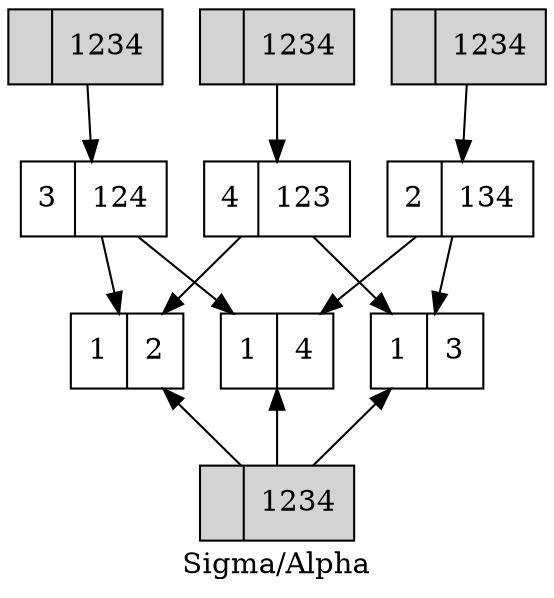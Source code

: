 digraph tl4c {
 node [shape = "record"];
 { node [style = filled];
  11 [label = "|1234"];
  22 [label = "|1234"];
  33 [label = "|1234"];
  44 [label = "|1234"];
 }
 12 [label = "1|2"];
 21 [label = "2|134"];
 13 [label = "1|3"];
 31 [label = "3|124"];
 14 [label = "1|4"];
 41 [label = "4|123"]
 22 -> 21;
 // 11 -> 12;
 12 -> 11 [dir = back]
 31 -> 12;
 41 -> 12;
 33 -> 31;
 // 11 -> 13;
 13 -> 11 [dir = back]
 21 -> 13;
 41 -> 13;
 44 -> 41;
 // 11 -> 14;
 14 -> 11 [dir = back]
 21 -> 14;
 31 -> 14;
 // {12; 13; 14} -> 11 [style = invis];
 
 label="Sigma/Alpha"
}
